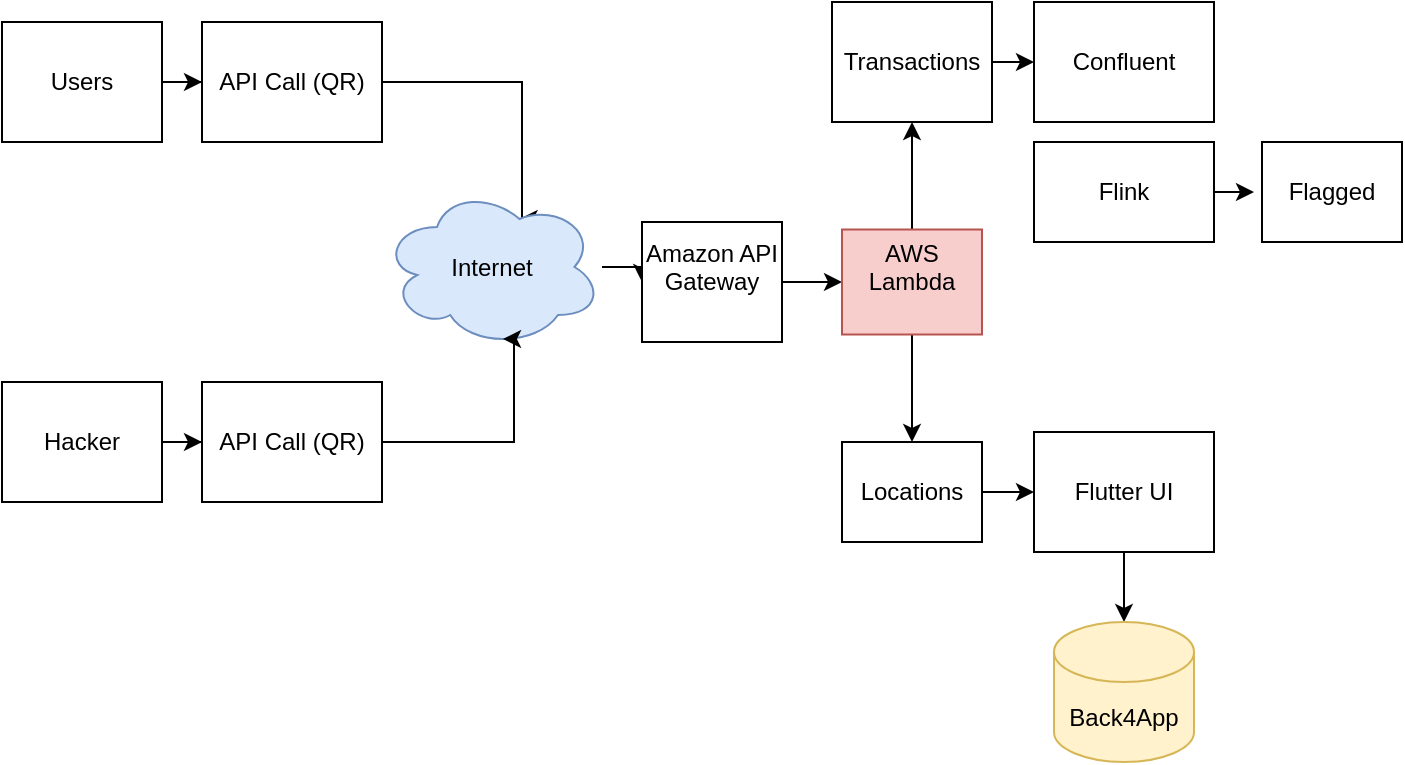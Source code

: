 <mxfile version="24.5.4" type="github">
  <diagram name="Page-1" id="XB4Wmp5CigR_Ue6v3clg">
    <mxGraphModel dx="817" dy="980" grid="1" gridSize="10" guides="1" tooltips="1" connect="1" arrows="1" fold="1" page="1" pageScale="1" pageWidth="827" pageHeight="1169" math="0" shadow="0">
      <root>
        <mxCell id="0" />
        <mxCell id="1" parent="0" />
        <mxCell id="MqFKNGCpXAgFx6aCgspe-3" value="" style="edgeStyle=orthogonalEdgeStyle;rounded=0;orthogonalLoop=1;jettySize=auto;html=1;" edge="1" parent="1" source="MqFKNGCpXAgFx6aCgspe-1" target="MqFKNGCpXAgFx6aCgspe-2">
          <mxGeometry relative="1" as="geometry" />
        </mxCell>
        <mxCell id="MqFKNGCpXAgFx6aCgspe-1" value="Users" style="rounded=0;whiteSpace=wrap;html=1;" vertex="1" parent="1">
          <mxGeometry x="60" y="190" width="80" height="60" as="geometry" />
        </mxCell>
        <mxCell id="MqFKNGCpXAgFx6aCgspe-4" style="edgeStyle=orthogonalEdgeStyle;rounded=0;orthogonalLoop=1;jettySize=auto;html=1;entryX=0.625;entryY=0.2;entryDx=0;entryDy=0;entryPerimeter=0;" edge="1" parent="1" source="MqFKNGCpXAgFx6aCgspe-2" target="MqFKNGCpXAgFx6aCgspe-6">
          <mxGeometry relative="1" as="geometry">
            <mxPoint x="450" y="280" as="targetPoint" />
            <Array as="points">
              <mxPoint x="320" y="220" />
              <mxPoint x="320" y="289" />
            </Array>
          </mxGeometry>
        </mxCell>
        <mxCell id="MqFKNGCpXAgFx6aCgspe-2" value="API Call (QR)" style="rounded=0;whiteSpace=wrap;html=1;" vertex="1" parent="1">
          <mxGeometry x="160" y="190" width="90" height="60" as="geometry" />
        </mxCell>
        <mxCell id="MqFKNGCpXAgFx6aCgspe-14" value="" style="edgeStyle=orthogonalEdgeStyle;rounded=0;orthogonalLoop=1;jettySize=auto;html=1;" edge="1" parent="1" target="MqFKNGCpXAgFx6aCgspe-13">
          <mxGeometry relative="1" as="geometry">
            <mxPoint x="414" y="312.5" as="sourcePoint" />
          </mxGeometry>
        </mxCell>
        <mxCell id="MqFKNGCpXAgFx6aCgspe-32" value="" style="edgeStyle=orthogonalEdgeStyle;rounded=0;orthogonalLoop=1;jettySize=auto;html=1;" edge="1" parent="1" source="MqFKNGCpXAgFx6aCgspe-6" target="MqFKNGCpXAgFx6aCgspe-13">
          <mxGeometry relative="1" as="geometry" />
        </mxCell>
        <mxCell id="MqFKNGCpXAgFx6aCgspe-6" value="Internet" style="ellipse;shape=cloud;whiteSpace=wrap;html=1;fillColor=#dae8fc;strokeColor=#6c8ebf;" vertex="1" parent="1">
          <mxGeometry x="250" y="272.5" width="110" height="80" as="geometry" />
        </mxCell>
        <mxCell id="MqFKNGCpXAgFx6aCgspe-9" value="" style="edgeStyle=orthogonalEdgeStyle;rounded=0;orthogonalLoop=1;jettySize=auto;html=1;" edge="1" parent="1" source="MqFKNGCpXAgFx6aCgspe-7" target="MqFKNGCpXAgFx6aCgspe-8">
          <mxGeometry relative="1" as="geometry" />
        </mxCell>
        <mxCell id="MqFKNGCpXAgFx6aCgspe-7" value="Hacker" style="rounded=0;whiteSpace=wrap;html=1;" vertex="1" parent="1">
          <mxGeometry x="60" y="370" width="80" height="60" as="geometry" />
        </mxCell>
        <mxCell id="MqFKNGCpXAgFx6aCgspe-8" value="API Call (QR)" style="rounded=0;whiteSpace=wrap;html=1;" vertex="1" parent="1">
          <mxGeometry x="160" y="370" width="90" height="60" as="geometry" />
        </mxCell>
        <mxCell id="MqFKNGCpXAgFx6aCgspe-10" style="edgeStyle=orthogonalEdgeStyle;rounded=0;orthogonalLoop=1;jettySize=auto;html=1;entryX=0.55;entryY=0.95;entryDx=0;entryDy=0;entryPerimeter=0;" edge="1" parent="1" source="MqFKNGCpXAgFx6aCgspe-8" target="MqFKNGCpXAgFx6aCgspe-6">
          <mxGeometry relative="1" as="geometry">
            <Array as="points">
              <mxPoint x="316" y="400" />
            </Array>
          </mxGeometry>
        </mxCell>
        <mxCell id="MqFKNGCpXAgFx6aCgspe-16" value="" style="edgeStyle=orthogonalEdgeStyle;rounded=0;orthogonalLoop=1;jettySize=auto;html=1;" edge="1" parent="1" source="MqFKNGCpXAgFx6aCgspe-13" target="MqFKNGCpXAgFx6aCgspe-15">
          <mxGeometry relative="1" as="geometry" />
        </mxCell>
        <mxCell id="MqFKNGCpXAgFx6aCgspe-13" value="Amazon API Gateway&lt;div&gt;&lt;br&gt;&lt;/div&gt;" style="whiteSpace=wrap;html=1;" vertex="1" parent="1">
          <mxGeometry x="380" y="290" width="70" height="60" as="geometry" />
        </mxCell>
        <mxCell id="MqFKNGCpXAgFx6aCgspe-23" style="edgeStyle=orthogonalEdgeStyle;rounded=0;orthogonalLoop=1;jettySize=auto;html=1;" edge="1" parent="1" source="MqFKNGCpXAgFx6aCgspe-15" target="MqFKNGCpXAgFx6aCgspe-24">
          <mxGeometry relative="1" as="geometry">
            <mxPoint x="590" y="420" as="targetPoint" />
          </mxGeometry>
        </mxCell>
        <mxCell id="MqFKNGCpXAgFx6aCgspe-30" value="" style="edgeStyle=orthogonalEdgeStyle;rounded=0;orthogonalLoop=1;jettySize=auto;html=1;" edge="1" parent="1" source="MqFKNGCpXAgFx6aCgspe-15" target="MqFKNGCpXAgFx6aCgspe-18">
          <mxGeometry relative="1" as="geometry" />
        </mxCell>
        <mxCell id="MqFKNGCpXAgFx6aCgspe-15" value="&lt;div&gt;AWS Lambda&lt;/div&gt;&lt;div&gt;&lt;br&gt;&lt;/div&gt;" style="whiteSpace=wrap;html=1;fillColor=#f8cecc;strokeColor=#b85450;" vertex="1" parent="1">
          <mxGeometry x="480" y="293.75" width="70" height="52.5" as="geometry" />
        </mxCell>
        <mxCell id="MqFKNGCpXAgFx6aCgspe-18" value="Transactions" style="rounded=0;whiteSpace=wrap;html=1;" vertex="1" parent="1">
          <mxGeometry x="475" y="180" width="80" height="60" as="geometry" />
        </mxCell>
        <mxCell id="MqFKNGCpXAgFx6aCgspe-22" value="" style="edgeStyle=orthogonalEdgeStyle;rounded=0;orthogonalLoop=1;jettySize=auto;html=1;" edge="1" parent="1" source="MqFKNGCpXAgFx6aCgspe-18" target="MqFKNGCpXAgFx6aCgspe-20">
          <mxGeometry relative="1" as="geometry">
            <mxPoint x="700" y="210" as="targetPoint" />
            <mxPoint x="610" y="210" as="sourcePoint" />
          </mxGeometry>
        </mxCell>
        <mxCell id="MqFKNGCpXAgFx6aCgspe-20" value="Confluent" style="rounded=0;whiteSpace=wrap;html=1;" vertex="1" parent="1">
          <mxGeometry x="576" y="180" width="90" height="60" as="geometry" />
        </mxCell>
        <mxCell id="MqFKNGCpXAgFx6aCgspe-26" value="" style="edgeStyle=orthogonalEdgeStyle;rounded=0;orthogonalLoop=1;jettySize=auto;html=1;" edge="1" parent="1" source="MqFKNGCpXAgFx6aCgspe-24" target="MqFKNGCpXAgFx6aCgspe-25">
          <mxGeometry relative="1" as="geometry" />
        </mxCell>
        <mxCell id="MqFKNGCpXAgFx6aCgspe-24" value="Locations" style="rounded=0;whiteSpace=wrap;html=1;" vertex="1" parent="1">
          <mxGeometry x="480" y="400" width="70" height="50" as="geometry" />
        </mxCell>
        <mxCell id="MqFKNGCpXAgFx6aCgspe-34" value="" style="edgeStyle=orthogonalEdgeStyle;rounded=0;orthogonalLoop=1;jettySize=auto;html=1;" edge="1" parent="1" source="MqFKNGCpXAgFx6aCgspe-25" target="MqFKNGCpXAgFx6aCgspe-33">
          <mxGeometry relative="1" as="geometry" />
        </mxCell>
        <mxCell id="MqFKNGCpXAgFx6aCgspe-25" value="Flutter UI" style="rounded=0;whiteSpace=wrap;html=1;" vertex="1" parent="1">
          <mxGeometry x="576" y="395" width="90" height="60" as="geometry" />
        </mxCell>
        <mxCell id="MqFKNGCpXAgFx6aCgspe-29" value="" style="edgeStyle=orthogonalEdgeStyle;rounded=0;orthogonalLoop=1;jettySize=auto;html=1;entryX=0;entryY=0.5;entryDx=0;entryDy=0;" edge="1" parent="1" source="MqFKNGCpXAgFx6aCgspe-27">
          <mxGeometry relative="1" as="geometry">
            <mxPoint x="686" y="275" as="targetPoint" />
          </mxGeometry>
        </mxCell>
        <mxCell id="MqFKNGCpXAgFx6aCgspe-27" value="Flink" style="rounded=0;whiteSpace=wrap;html=1;" vertex="1" parent="1">
          <mxGeometry x="576" y="250" width="90" height="50" as="geometry" />
        </mxCell>
        <mxCell id="MqFKNGCpXAgFx6aCgspe-28" value="Flagged" style="rounded=0;whiteSpace=wrap;html=1;" vertex="1" parent="1">
          <mxGeometry x="690" y="250" width="70" height="50" as="geometry" />
        </mxCell>
        <mxCell id="MqFKNGCpXAgFx6aCgspe-33" value="Back4App" style="shape=cylinder3;whiteSpace=wrap;html=1;boundedLbl=1;backgroundOutline=1;size=15;fillColor=#fff2cc;strokeColor=#d6b656;" vertex="1" parent="1">
          <mxGeometry x="586" y="490" width="70" height="70" as="geometry" />
        </mxCell>
      </root>
    </mxGraphModel>
  </diagram>
</mxfile>
